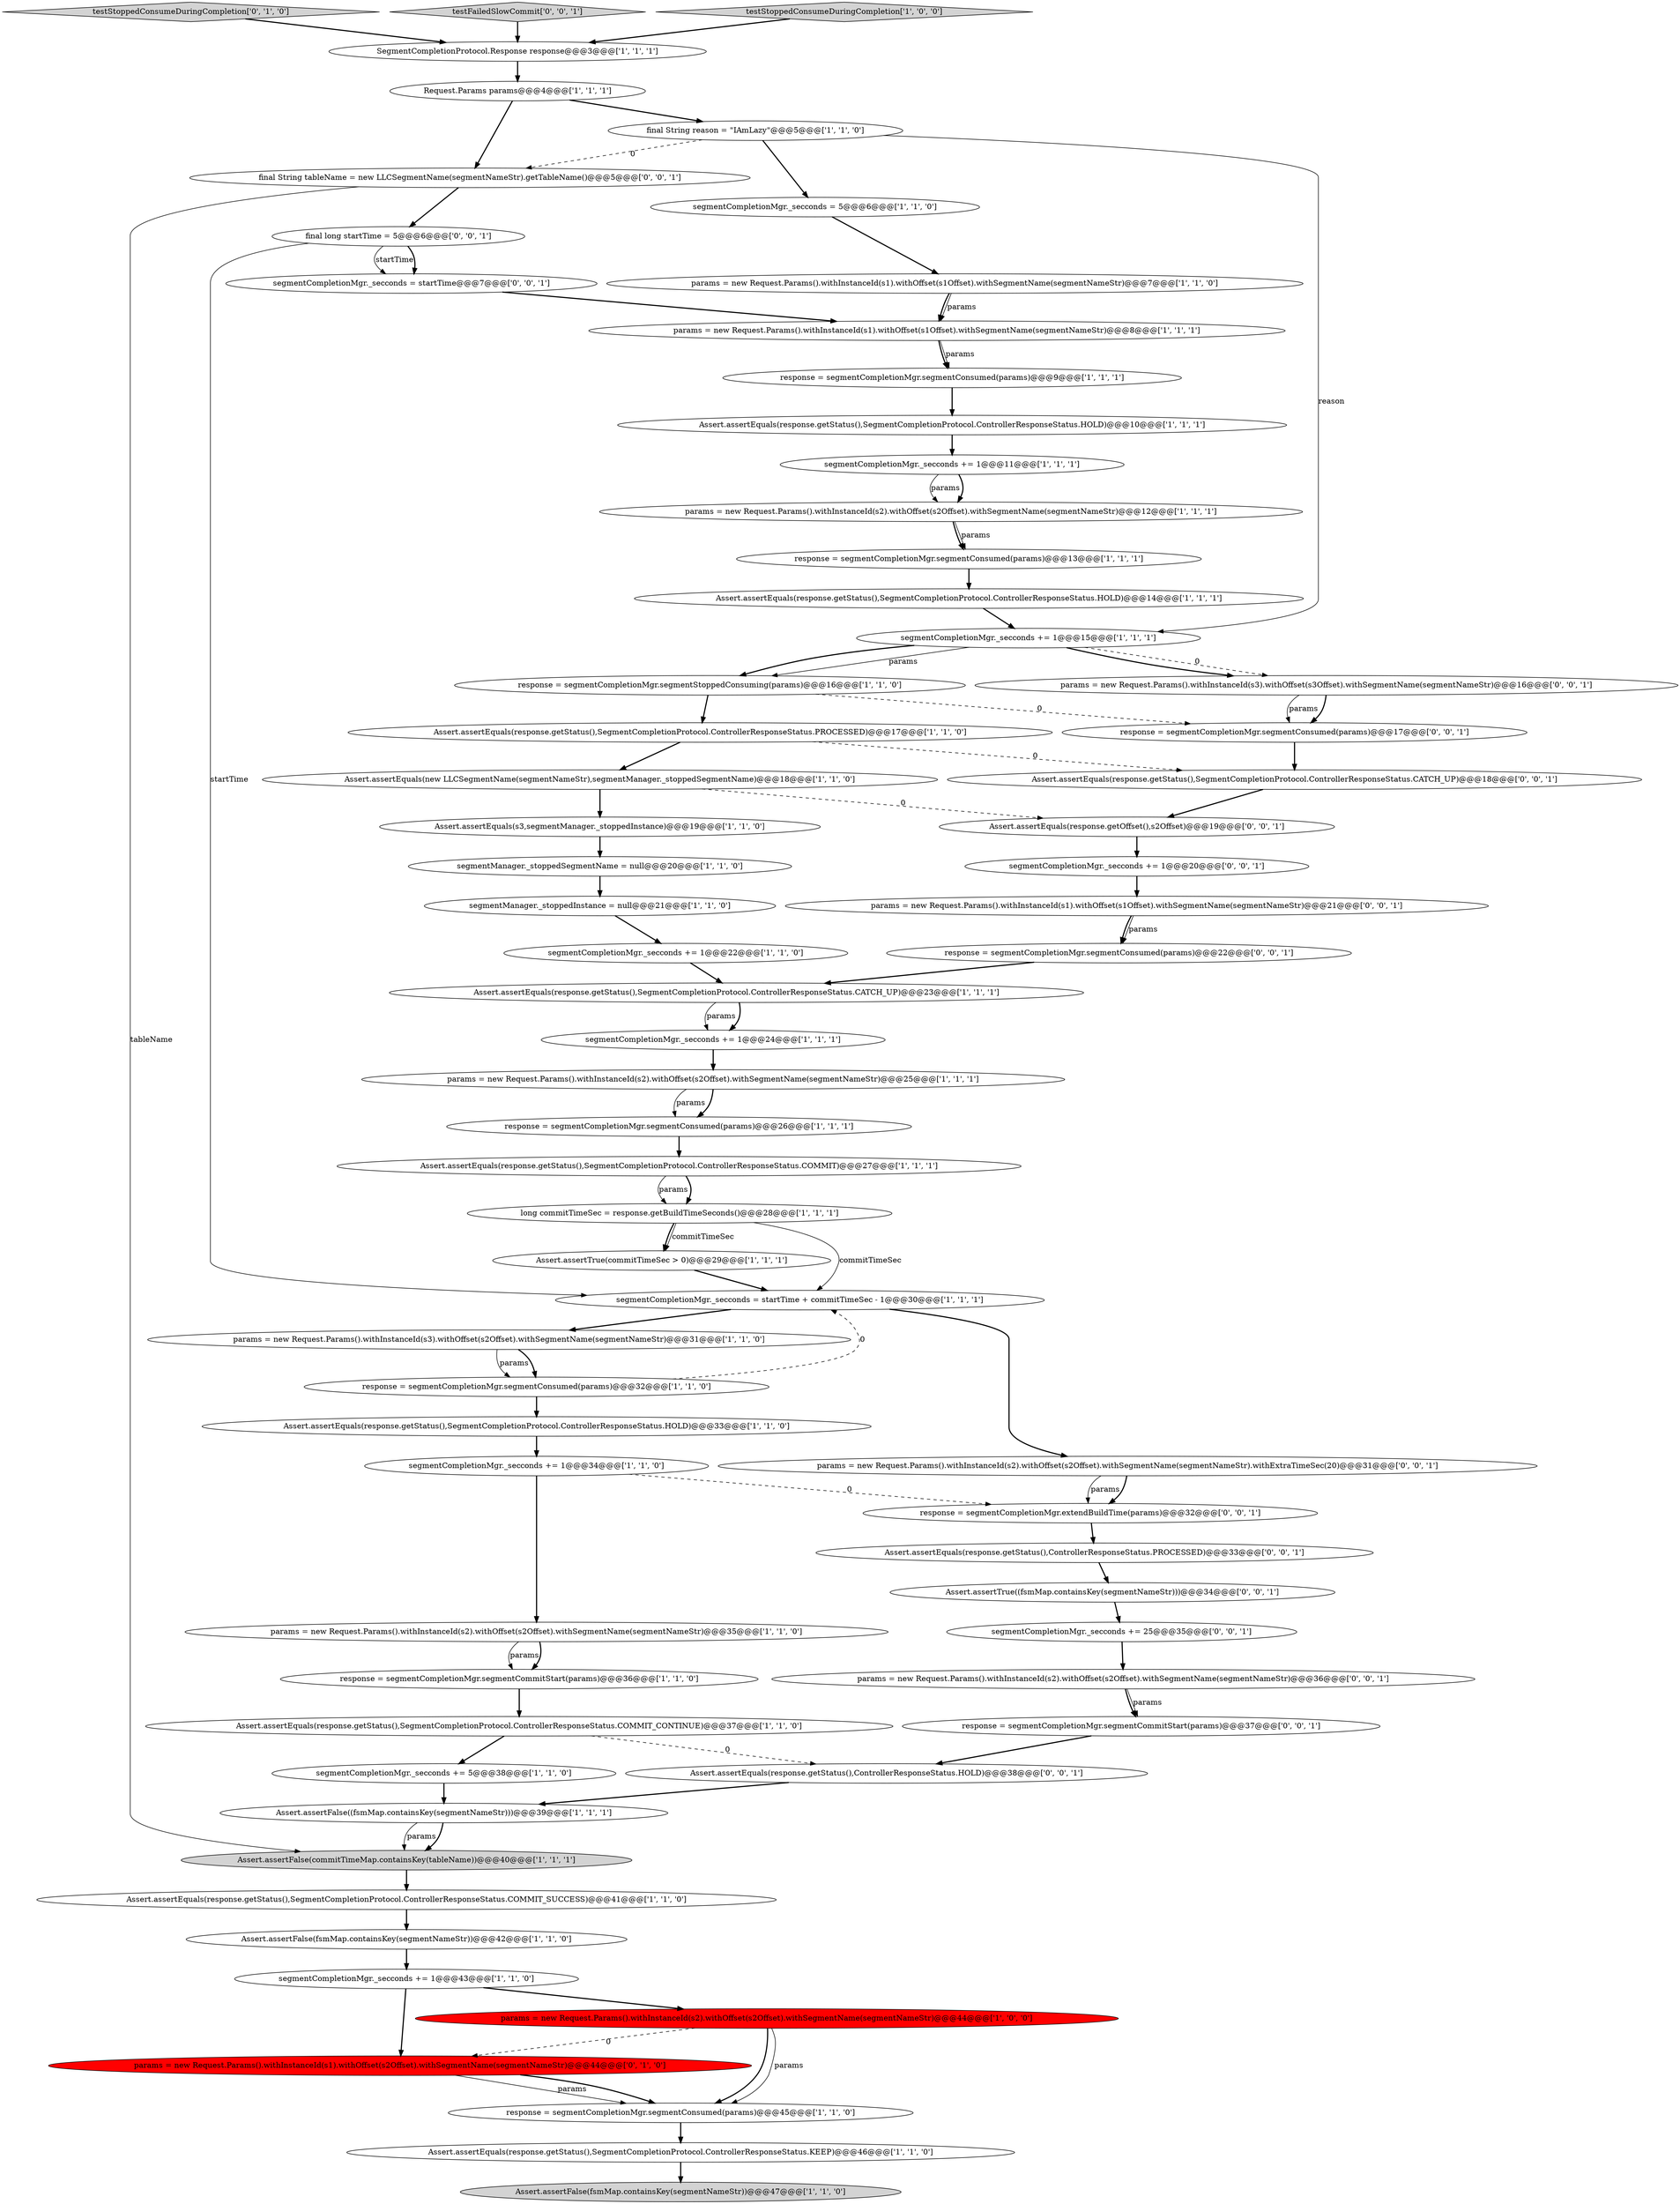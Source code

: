 digraph {
20 [style = filled, label = "params = new Request.Params().withInstanceId(s2).withOffset(s2Offset).withSegmentName(segmentNameStr)@@@12@@@['1', '1', '1']", fillcolor = white, shape = ellipse image = "AAA0AAABBB1BBB"];
18 [style = filled, label = "Assert.assertFalse(fsmMap.containsKey(segmentNameStr))@@@47@@@['1', '1', '0']", fillcolor = lightgray, shape = ellipse image = "AAA0AAABBB1BBB"];
52 [style = filled, label = "segmentCompletionMgr._secconds += 1@@@20@@@['0', '0', '1']", fillcolor = white, shape = ellipse image = "AAA0AAABBB3BBB"];
33 [style = filled, label = "long commitTimeSec = response.getBuildTimeSeconds()@@@28@@@['1', '1', '1']", fillcolor = white, shape = ellipse image = "AAA0AAABBB1BBB"];
42 [style = filled, label = "segmentCompletionMgr._secconds += 1@@@15@@@['1', '1', '1']", fillcolor = white, shape = ellipse image = "AAA0AAABBB1BBB"];
32 [style = filled, label = "Assert.assertFalse((fsmMap.containsKey(segmentNameStr)))@@@39@@@['1', '1', '1']", fillcolor = white, shape = ellipse image = "AAA0AAABBB1BBB"];
24 [style = filled, label = "response = segmentCompletionMgr.segmentConsumed(params)@@@26@@@['1', '1', '1']", fillcolor = white, shape = ellipse image = "AAA0AAABBB1BBB"];
54 [style = filled, label = "response = segmentCompletionMgr.segmentConsumed(params)@@@22@@@['0', '0', '1']", fillcolor = white, shape = ellipse image = "AAA0AAABBB3BBB"];
62 [style = filled, label = "Assert.assertEquals(response.getStatus(),ControllerResponseStatus.PROCESSED)@@@33@@@['0', '0', '1']", fillcolor = white, shape = ellipse image = "AAA0AAABBB3BBB"];
35 [style = filled, label = "params = new Request.Params().withInstanceId(s2).withOffset(s2Offset).withSegmentName(segmentNameStr)@@@44@@@['1', '0', '0']", fillcolor = red, shape = ellipse image = "AAA1AAABBB1BBB"];
55 [style = filled, label = "Assert.assertEquals(response.getStatus(),ControllerResponseStatus.HOLD)@@@38@@@['0', '0', '1']", fillcolor = white, shape = ellipse image = "AAA0AAABBB3BBB"];
10 [style = filled, label = "segmentCompletionMgr._secconds += 1@@@22@@@['1', '1', '0']", fillcolor = white, shape = ellipse image = "AAA0AAABBB1BBB"];
1 [style = filled, label = "Request.Params params@@@4@@@['1', '1', '1']", fillcolor = white, shape = ellipse image = "AAA0AAABBB1BBB"];
13 [style = filled, label = "segmentCompletionMgr._secconds += 1@@@24@@@['1', '1', '1']", fillcolor = white, shape = ellipse image = "AAA0AAABBB1BBB"];
16 [style = filled, label = "final String reason = \"IAmLazy\"@@@5@@@['1', '1', '0']", fillcolor = white, shape = ellipse image = "AAA0AAABBB1BBB"];
5 [style = filled, label = "Assert.assertEquals(response.getStatus(),SegmentCompletionProtocol.ControllerResponseStatus.COMMIT_SUCCESS)@@@41@@@['1', '1', '0']", fillcolor = white, shape = ellipse image = "AAA0AAABBB1BBB"];
53 [style = filled, label = "final String tableName = new LLCSegmentName(segmentNameStr).getTableName()@@@5@@@['0', '0', '1']", fillcolor = white, shape = ellipse image = "AAA0AAABBB3BBB"];
26 [style = filled, label = "Assert.assertEquals(response.getStatus(),SegmentCompletionProtocol.ControllerResponseStatus.HOLD)@@@33@@@['1', '1', '0']", fillcolor = white, shape = ellipse image = "AAA0AAABBB1BBB"];
58 [style = filled, label = "response = segmentCompletionMgr.segmentConsumed(params)@@@17@@@['0', '0', '1']", fillcolor = white, shape = ellipse image = "AAA0AAABBB3BBB"];
7 [style = filled, label = "segmentManager._stoppedInstance = null@@@21@@@['1', '1', '0']", fillcolor = white, shape = ellipse image = "AAA0AAABBB1BBB"];
23 [style = filled, label = "response = segmentCompletionMgr.segmentConsumed(params)@@@9@@@['1', '1', '1']", fillcolor = white, shape = ellipse image = "AAA0AAABBB1BBB"];
37 [style = filled, label = "Assert.assertTrue(commitTimeSec > 0)@@@29@@@['1', '1', '1']", fillcolor = white, shape = ellipse image = "AAA0AAABBB1BBB"];
40 [style = filled, label = "params = new Request.Params().withInstanceId(s2).withOffset(s2Offset).withSegmentName(segmentNameStr)@@@35@@@['1', '1', '0']", fillcolor = white, shape = ellipse image = "AAA0AAABBB1BBB"];
4 [style = filled, label = "segmentManager._stoppedSegmentName = null@@@20@@@['1', '1', '0']", fillcolor = white, shape = ellipse image = "AAA0AAABBB1BBB"];
27 [style = filled, label = "Assert.assertFalse(commitTimeMap.containsKey(tableName))@@@40@@@['1', '1', '1']", fillcolor = lightgray, shape = ellipse image = "AAA0AAABBB1BBB"];
41 [style = filled, label = "SegmentCompletionProtocol.Response response@@@3@@@['1', '1', '1']", fillcolor = white, shape = ellipse image = "AAA0AAABBB1BBB"];
45 [style = filled, label = "params = new Request.Params().withInstanceId(s2).withOffset(s2Offset).withSegmentName(segmentNameStr)@@@25@@@['1', '1', '1']", fillcolor = white, shape = ellipse image = "AAA0AAABBB1BBB"];
3 [style = filled, label = "Assert.assertFalse(fsmMap.containsKey(segmentNameStr))@@@42@@@['1', '1', '0']", fillcolor = white, shape = ellipse image = "AAA0AAABBB1BBB"];
0 [style = filled, label = "Assert.assertEquals(response.getStatus(),SegmentCompletionProtocol.ControllerResponseStatus.COMMIT_CONTINUE)@@@37@@@['1', '1', '0']", fillcolor = white, shape = ellipse image = "AAA0AAABBB1BBB"];
22 [style = filled, label = "params = new Request.Params().withInstanceId(s1).withOffset(s1Offset).withSegmentName(segmentNameStr)@@@7@@@['1', '1', '0']", fillcolor = white, shape = ellipse image = "AAA0AAABBB1BBB"];
9 [style = filled, label = "params = new Request.Params().withInstanceId(s3).withOffset(s2Offset).withSegmentName(segmentNameStr)@@@31@@@['1', '1', '0']", fillcolor = white, shape = ellipse image = "AAA0AAABBB1BBB"];
61 [style = filled, label = "Assert.assertEquals(response.getOffset(),s2Offset)@@@19@@@['0', '0', '1']", fillcolor = white, shape = ellipse image = "AAA0AAABBB3BBB"];
64 [style = filled, label = "response = segmentCompletionMgr.segmentCommitStart(params)@@@37@@@['0', '0', '1']", fillcolor = white, shape = ellipse image = "AAA0AAABBB3BBB"];
19 [style = filled, label = "segmentCompletionMgr._secconds += 1@@@11@@@['1', '1', '1']", fillcolor = white, shape = ellipse image = "AAA0AAABBB1BBB"];
28 [style = filled, label = "segmentCompletionMgr._secconds += 1@@@43@@@['1', '1', '0']", fillcolor = white, shape = ellipse image = "AAA0AAABBB1BBB"];
11 [style = filled, label = "segmentCompletionMgr._secconds += 5@@@38@@@['1', '1', '0']", fillcolor = white, shape = ellipse image = "AAA0AAABBB1BBB"];
49 [style = filled, label = "segmentCompletionMgr._secconds = startTime@@@7@@@['0', '0', '1']", fillcolor = white, shape = ellipse image = "AAA0AAABBB3BBB"];
15 [style = filled, label = "segmentCompletionMgr._secconds += 1@@@34@@@['1', '1', '0']", fillcolor = white, shape = ellipse image = "AAA0AAABBB1BBB"];
31 [style = filled, label = "Assert.assertEquals(response.getStatus(),SegmentCompletionProtocol.ControllerResponseStatus.PROCESSED)@@@17@@@['1', '1', '0']", fillcolor = white, shape = ellipse image = "AAA0AAABBB1BBB"];
43 [style = filled, label = "Assert.assertEquals(response.getStatus(),SegmentCompletionProtocol.ControllerResponseStatus.HOLD)@@@14@@@['1', '1', '1']", fillcolor = white, shape = ellipse image = "AAA0AAABBB1BBB"];
47 [style = filled, label = "testStoppedConsumeDuringCompletion['0', '1', '0']", fillcolor = lightgray, shape = diamond image = "AAA0AAABBB2BBB"];
8 [style = filled, label = "Assert.assertEquals(response.getStatus(),SegmentCompletionProtocol.ControllerResponseStatus.KEEP)@@@46@@@['1', '1', '0']", fillcolor = white, shape = ellipse image = "AAA0AAABBB1BBB"];
59 [style = filled, label = "response = segmentCompletionMgr.extendBuildTime(params)@@@32@@@['0', '0', '1']", fillcolor = white, shape = ellipse image = "AAA0AAABBB3BBB"];
30 [style = filled, label = "Assert.assertEquals(response.getStatus(),SegmentCompletionProtocol.ControllerResponseStatus.CATCH_UP)@@@23@@@['1', '1', '1']", fillcolor = white, shape = ellipse image = "AAA0AAABBB1BBB"];
56 [style = filled, label = "params = new Request.Params().withInstanceId(s2).withOffset(s2Offset).withSegmentName(segmentNameStr).withExtraTimeSec(20)@@@31@@@['0', '0', '1']", fillcolor = white, shape = ellipse image = "AAA0AAABBB3BBB"];
6 [style = filled, label = "response = segmentCompletionMgr.segmentStoppedConsuming(params)@@@16@@@['1', '1', '0']", fillcolor = white, shape = ellipse image = "AAA0AAABBB1BBB"];
2 [style = filled, label = "segmentCompletionMgr._secconds = 5@@@6@@@['1', '1', '0']", fillcolor = white, shape = ellipse image = "AAA0AAABBB1BBB"];
46 [style = filled, label = "params = new Request.Params().withInstanceId(s1).withOffset(s2Offset).withSegmentName(segmentNameStr)@@@44@@@['0', '1', '0']", fillcolor = red, shape = ellipse image = "AAA1AAABBB2BBB"];
65 [style = filled, label = "params = new Request.Params().withInstanceId(s3).withOffset(s3Offset).withSegmentName(segmentNameStr)@@@16@@@['0', '0', '1']", fillcolor = white, shape = ellipse image = "AAA0AAABBB3BBB"];
51 [style = filled, label = "params = new Request.Params().withInstanceId(s2).withOffset(s2Offset).withSegmentName(segmentNameStr)@@@36@@@['0', '0', '1']", fillcolor = white, shape = ellipse image = "AAA0AAABBB3BBB"];
17 [style = filled, label = "response = segmentCompletionMgr.segmentConsumed(params)@@@45@@@['1', '1', '0']", fillcolor = white, shape = ellipse image = "AAA0AAABBB1BBB"];
36 [style = filled, label = "Assert.assertEquals(new LLCSegmentName(segmentNameStr),segmentManager._stoppedSegmentName)@@@18@@@['1', '1', '0']", fillcolor = white, shape = ellipse image = "AAA0AAABBB1BBB"];
63 [style = filled, label = "testFailedSlowCommit['0', '0', '1']", fillcolor = lightgray, shape = diamond image = "AAA0AAABBB3BBB"];
38 [style = filled, label = "params = new Request.Params().withInstanceId(s1).withOffset(s1Offset).withSegmentName(segmentNameStr)@@@8@@@['1', '1', '1']", fillcolor = white, shape = ellipse image = "AAA0AAABBB1BBB"];
60 [style = filled, label = "params = new Request.Params().withInstanceId(s1).withOffset(s1Offset).withSegmentName(segmentNameStr)@@@21@@@['0', '0', '1']", fillcolor = white, shape = ellipse image = "AAA0AAABBB3BBB"];
12 [style = filled, label = "response = segmentCompletionMgr.segmentConsumed(params)@@@13@@@['1', '1', '1']", fillcolor = white, shape = ellipse image = "AAA0AAABBB1BBB"];
39 [style = filled, label = "segmentCompletionMgr._secconds = startTime + commitTimeSec - 1@@@30@@@['1', '1', '1']", fillcolor = white, shape = ellipse image = "AAA0AAABBB1BBB"];
21 [style = filled, label = "testStoppedConsumeDuringCompletion['1', '0', '0']", fillcolor = lightgray, shape = diamond image = "AAA0AAABBB1BBB"];
66 [style = filled, label = "segmentCompletionMgr._secconds += 25@@@35@@@['0', '0', '1']", fillcolor = white, shape = ellipse image = "AAA0AAABBB3BBB"];
48 [style = filled, label = "Assert.assertTrue((fsmMap.containsKey(segmentNameStr)))@@@34@@@['0', '0', '1']", fillcolor = white, shape = ellipse image = "AAA0AAABBB3BBB"];
44 [style = filled, label = "Assert.assertEquals(response.getStatus(),SegmentCompletionProtocol.ControllerResponseStatus.HOLD)@@@10@@@['1', '1', '1']", fillcolor = white, shape = ellipse image = "AAA0AAABBB1BBB"];
57 [style = filled, label = "final long startTime = 5@@@6@@@['0', '0', '1']", fillcolor = white, shape = ellipse image = "AAA0AAABBB3BBB"];
29 [style = filled, label = "response = segmentCompletionMgr.segmentConsumed(params)@@@32@@@['1', '1', '0']", fillcolor = white, shape = ellipse image = "AAA0AAABBB1BBB"];
34 [style = filled, label = "response = segmentCompletionMgr.segmentCommitStart(params)@@@36@@@['1', '1', '0']", fillcolor = white, shape = ellipse image = "AAA0AAABBB1BBB"];
50 [style = filled, label = "Assert.assertEquals(response.getStatus(),SegmentCompletionProtocol.ControllerResponseStatus.CATCH_UP)@@@18@@@['0', '0', '1']", fillcolor = white, shape = ellipse image = "AAA0AAABBB3BBB"];
25 [style = filled, label = "Assert.assertEquals(response.getStatus(),SegmentCompletionProtocol.ControllerResponseStatus.COMMIT)@@@27@@@['1', '1', '1']", fillcolor = white, shape = ellipse image = "AAA0AAABBB1BBB"];
14 [style = filled, label = "Assert.assertEquals(s3,segmentManager._stoppedInstance)@@@19@@@['1', '1', '0']", fillcolor = white, shape = ellipse image = "AAA0AAABBB1BBB"];
5->3 [style = bold, label=""];
58->50 [style = bold, label=""];
30->13 [style = bold, label=""];
25->33 [style = bold, label=""];
39->9 [style = bold, label=""];
25->33 [style = solid, label="params"];
43->42 [style = bold, label=""];
44->19 [style = bold, label=""];
57->39 [style = solid, label="startTime"];
59->62 [style = bold, label=""];
45->24 [style = bold, label=""];
16->42 [style = solid, label="reason"];
35->46 [style = dashed, label="0"];
52->60 [style = bold, label=""];
56->59 [style = solid, label="params"];
15->59 [style = dashed, label="0"];
0->55 [style = dashed, label="0"];
63->41 [style = bold, label=""];
40->34 [style = solid, label="params"];
26->15 [style = bold, label=""];
13->45 [style = bold, label=""];
9->29 [style = solid, label="params"];
27->5 [style = bold, label=""];
9->29 [style = bold, label=""];
23->44 [style = bold, label=""];
42->65 [style = dashed, label="0"];
8->18 [style = bold, label=""];
19->20 [style = bold, label=""];
20->12 [style = solid, label="params"];
61->52 [style = bold, label=""];
21->41 [style = bold, label=""];
49->38 [style = bold, label=""];
30->13 [style = solid, label="params"];
40->34 [style = bold, label=""];
36->14 [style = bold, label=""];
34->0 [style = bold, label=""];
38->23 [style = solid, label="params"];
29->26 [style = bold, label=""];
22->38 [style = bold, label=""];
28->35 [style = bold, label=""];
22->38 [style = solid, label="params"];
60->54 [style = solid, label="params"];
1->16 [style = bold, label=""];
35->17 [style = bold, label=""];
66->51 [style = bold, label=""];
47->41 [style = bold, label=""];
62->48 [style = bold, label=""];
53->27 [style = solid, label="tableName"];
55->32 [style = bold, label=""];
57->49 [style = solid, label="startTime"];
32->27 [style = solid, label="params"];
14->4 [style = bold, label=""];
17->8 [style = bold, label=""];
60->54 [style = bold, label=""];
19->20 [style = solid, label="params"];
6->58 [style = dashed, label="0"];
64->55 [style = bold, label=""];
45->24 [style = solid, label="params"];
0->11 [style = bold, label=""];
31->36 [style = bold, label=""];
32->27 [style = bold, label=""];
11->32 [style = bold, label=""];
42->65 [style = bold, label=""];
16->53 [style = dashed, label="0"];
4->7 [style = bold, label=""];
3->28 [style = bold, label=""];
46->17 [style = solid, label="params"];
35->17 [style = solid, label="params"];
51->64 [style = bold, label=""];
24->25 [style = bold, label=""];
15->40 [style = bold, label=""];
12->43 [style = bold, label=""];
33->37 [style = bold, label=""];
50->61 [style = bold, label=""];
56->59 [style = bold, label=""];
10->30 [style = bold, label=""];
37->39 [style = bold, label=""];
48->66 [style = bold, label=""];
7->10 [style = bold, label=""];
53->57 [style = bold, label=""];
31->50 [style = dashed, label="0"];
29->39 [style = dashed, label="0"];
38->23 [style = bold, label=""];
54->30 [style = bold, label=""];
41->1 [style = bold, label=""];
16->2 [style = bold, label=""];
28->46 [style = bold, label=""];
65->58 [style = bold, label=""];
6->31 [style = bold, label=""];
65->58 [style = solid, label="params"];
42->6 [style = bold, label=""];
42->6 [style = solid, label="params"];
39->56 [style = bold, label=""];
33->37 [style = solid, label="commitTimeSec"];
20->12 [style = bold, label=""];
36->61 [style = dashed, label="0"];
57->49 [style = bold, label=""];
2->22 [style = bold, label=""];
46->17 [style = bold, label=""];
1->53 [style = bold, label=""];
33->39 [style = solid, label="commitTimeSec"];
51->64 [style = solid, label="params"];
}

